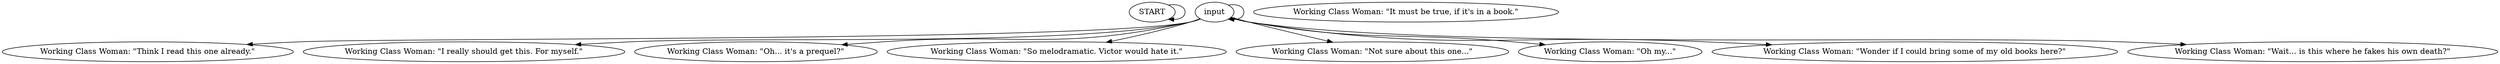# PLAZA / WORKING CLASS WOMAN barks
# What it says on the box.
# ==================================================
digraph G {
	  0 [label="START"];
	  1 [label="input"];
	  2 [label="Working Class Woman: \"Think I read this one already.\""];
	  3 [label="Working Class Woman: \"I really should get this. For myself.\""];
	  4 [label="Working Class Woman: \"Oh... it's a prequel?\""];
	  5 [label="Working Class Woman: \"So melodramatic. Victor would hate it.\""];
	  6 [label="Working Class Woman: \"Not sure about this one...\""];
	  7 [label="Working Class Woman: \"Oh my...\""];
	  8 [label="Working Class Woman: \"It must be true, if it's in a book.\""];
	  9 [label="Working Class Woman: \"Wonder if I could bring some of my old books here?\""];
	  10 [label="Working Class Woman: \"Wait... is this where he fakes his own death?\""];
	  0 -> 0
	  1 -> 1
	  1 -> 2
	  1 -> 3
	  1 -> 4
	  1 -> 5
	  1 -> 6
	  1 -> 7
	  1 -> 9
	  1 -> 10
}

